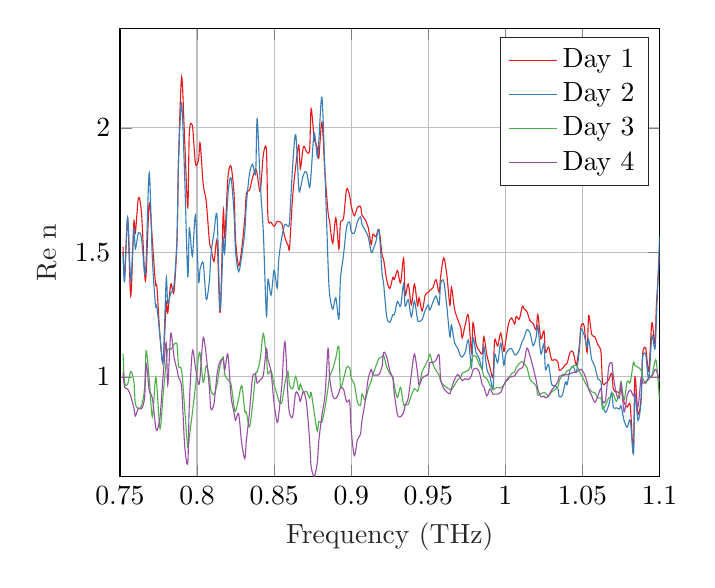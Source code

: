 % This file was created by matlab2tikz.
%
%The latest updates can be retrieved from
%  http://www.mathworks.com/matlabcentral/fileexchange/22022-matlab2tikz-matlab2tikz
%where you can also make suggestions and rate matlab2tikz.
%
\definecolor{mycolor1}{rgb}{0.894,0.102,0.11}%
\definecolor{mycolor2}{rgb}{0.216,0.494,0.722}%
\definecolor{mycolor3}{rgb}{0.302,0.686,0.29}%
\definecolor{mycolor4}{rgb}{0.596,0.306,0.639}%
\definecolor{mycolor5}{rgb}{1.0,0.498,0.0}%
\definecolor{mycolor6}{rgb}{1.0,1.0,0.2}%
\definecolor{mycolor7}{rgb}{0.651,0.337,0.157}%
\definecolor{mycolor8}{rgb}{0.969,0.506,0.749}%
%
\begin{tikzpicture}

\begin{axis}[%
xmin=0.75,
xmax=1.1,
xlabel style={font=\color{white!15!black}},
xlabel={Frequency (THz)},
ymin=0.6,
ymax=2.4,
ylabel style={font=\color{white!15!black}},
ylabel={Re n},
axis background/.style={fill=white},
xmajorgrids,
ymajorgrids,
legend style={legend cell align=left, align=left, draw=white!15!black}
]
\addplot [smooth, color=mycolor1]
  table[row sep=crcr]{%
0.752	1.521\\
0.753	1.401\\
0.755	1.633\\
0.757	1.325\\
0.759	1.62\\
0.76	1.576\\
0.762	1.719\\
0.764	1.656\\
0.766	1.413\\
0.767	1.415\\
0.769	1.698\\
0.771	1.55\\
0.773	1.377\\
0.774	1.359\\
0.776	1.16\\
0.778	1.063\\
0.78	1.296\\
0.781	1.256\\
0.783	1.373\\
0.785	1.34\\
0.787	1.547\\
0.788	1.87\\
0.79	2.205\\
0.792	1.946\\
0.794	1.68\\
0.795	1.981\\
0.797	2.008\\
0.799	1.855\\
0.801	1.873\\
0.802	1.939\\
0.804	1.774\\
0.806	1.702\\
0.808	1.545\\
0.809	1.52\\
0.811	1.463\\
0.813	1.545\\
0.815	1.259\\
0.817	1.663\\
0.818	1.557\\
0.82	1.798\\
0.822	1.846\\
0.824	1.736\\
0.825	1.55\\
0.827	1.446\\
0.829	1.515\\
0.831	1.639\\
0.832	1.737\\
0.834	1.749\\
0.836	1.8\\
0.838	1.835\\
0.839	1.815\\
0.841	1.746\\
0.843	1.892\\
0.845	1.912\\
0.846	1.641\\
0.848	1.621\\
0.85	1.605\\
0.852	1.625\\
0.853	1.623\\
0.855	1.615\\
0.857	1.559\\
0.859	1.529\\
0.86	1.52\\
0.862	1.723\\
0.864	1.846\\
0.866	1.931\\
0.867	1.836\\
0.869	1.924\\
0.871	1.905\\
0.873	1.91\\
0.874	2.077\\
0.876	1.959\\
0.878	1.92\\
0.879	1.879\\
0.881	2.023\\
0.883	1.817\\
0.885	1.66\\
0.886	1.623\\
0.888	1.536\\
0.89	1.639\\
0.892	1.514\\
0.893	1.618\\
0.895	1.637\\
0.897	1.754\\
0.899	1.726\\
0.9	1.686\\
0.902	1.647\\
0.904	1.68\\
0.906	1.685\\
0.907	1.649\\
0.909	1.632\\
0.911	1.6\\
0.913	1.532\\
0.914	1.573\\
0.916	1.563\\
0.918	1.592\\
0.92	1.49\\
0.921	1.472\\
0.923	1.39\\
0.925	1.355\\
0.927	1.4\\
0.928	1.391\\
0.93	1.427\\
0.932	1.377\\
0.934	1.477\\
0.935	1.33\\
0.937	1.373\\
0.939	1.29\\
0.941	1.373\\
0.943	1.286\\
0.944	1.318\\
0.946	1.265\\
0.948	1.328\\
0.95	1.34\\
0.951	1.348\\
0.953	1.358\\
0.955	1.391\\
0.957	1.339\\
0.958	1.403\\
0.96	1.478\\
0.962	1.41\\
0.964	1.287\\
0.965	1.36\\
0.967	1.273\\
0.969	1.232\\
0.971	1.198\\
0.972	1.157\\
0.974	1.211\\
0.976	1.248\\
0.978	1.099\\
0.979	1.218\\
0.981	1.132\\
0.983	1.106\\
0.985	1.094\\
0.986	1.162\\
0.988	1.088\\
0.99	1.038\\
0.992	1.0\\
0.993	1.148\\
0.995	1.124\\
0.997	1.176\\
0.999	1.103\\
1.0	1.135\\
1.002	1.212\\
1.004	1.237\\
1.006	1.212\\
1.007	1.243\\
1.009	1.232\\
1.011	1.284\\
1.012	1.274\\
1.014	1.262\\
1.016	1.225\\
1.018	1.214\\
1.02	1.189\\
1.021	1.251\\
1.023	1.153\\
1.025	1.185\\
1.026	1.099\\
1.028	1.12\\
1.03	1.068\\
1.032	1.07\\
1.034	1.061\\
1.035	1.026\\
1.037	1.034\\
1.039	1.05\\
1.04	1.054\\
1.042	1.099\\
1.044	1.099\\
1.046	1.049\\
1.048	1.128\\
1.049	1.201\\
1.051	1.207\\
1.053	1.098\\
1.054	1.247\\
1.056	1.17\\
1.058	1.161\\
1.06	1.129\\
1.062	1.1\\
1.063	0.978\\
1.065	0.974\\
1.067	0.989\\
1.069	1.015\\
1.07	0.95\\
1.072	0.941\\
1.074	0.938\\
1.075	0.949\\
1.077	0.897\\
1.079	0.879\\
1.081	0.884\\
1.083	0.694\\
1.084	1.0\\
1.086	0.85\\
1.088	0.915\\
1.089	1.091\\
1.091	1.115\\
1.093	1.023\\
1.095	1.217\\
1.097	1.132\\
1.098	1.295\\
1.1	1.486\\
};
\addlegendentry{Day 1}

\addplot [smooth, color=mycolor2]
  table[row sep=crcr]{%
0.752	1.501\\
0.753	1.382\\
0.755	1.642\\
0.757	1.389\\
0.759	1.594\\
0.76	1.514\\
0.762	1.579\\
0.764	1.555\\
0.766	1.416\\
0.767	1.469\\
0.769	1.82\\
0.771	1.478\\
0.773	1.291\\
0.774	1.281\\
0.776	1.164\\
0.778	1.06\\
0.78	1.393\\
0.781	1.295\\
0.783	1.339\\
0.785	1.365\\
0.787	1.555\\
0.788	1.869\\
0.79	2.098\\
0.792	1.799\\
0.794	1.402\\
0.795	1.598\\
0.797	1.485\\
0.799	1.65\\
0.801	1.386\\
0.802	1.433\\
0.804	1.457\\
0.806	1.311\\
0.808	1.386\\
0.809	1.487\\
0.811	1.58\\
0.813	1.645\\
0.815	1.269\\
0.817	1.547\\
0.818	1.502\\
0.82	1.729\\
0.822	1.8\\
0.824	1.655\\
0.825	1.502\\
0.827	1.423\\
0.829	1.486\\
0.831	1.585\\
0.832	1.694\\
0.834	1.814\\
0.836	1.854\\
0.838	1.817\\
0.839	2.036\\
0.841	1.776\\
0.843	1.579\\
0.845	1.244\\
0.846	1.392\\
0.848	1.328\\
0.85	1.429\\
0.852	1.356\\
0.853	1.472\\
0.855	1.561\\
0.857	1.612\\
0.859	1.605\\
0.86	1.626\\
0.862	1.846\\
0.864	1.973\\
0.866	1.757\\
0.867	1.756\\
0.869	1.812\\
0.871	1.823\\
0.873	1.761\\
0.874	1.818\\
0.876	1.98\\
0.878	1.883\\
0.879	1.948\\
0.881	2.123\\
0.883	1.814\\
0.885	1.45\\
0.886	1.331\\
0.888	1.272\\
0.89	1.318\\
0.892	1.232\\
0.893	1.393\\
0.895	1.489\\
0.897	1.602\\
0.899	1.622\\
0.9	1.583\\
0.902	1.577\\
0.904	1.623\\
0.906	1.642\\
0.907	1.612\\
0.909	1.589\\
0.911	1.563\\
0.913	1.5\\
0.914	1.508\\
0.916	1.543\\
0.918	1.588\\
0.92	1.416\\
0.921	1.375\\
0.923	1.242\\
0.925	1.219\\
0.927	1.25\\
0.928	1.25\\
0.93	1.303\\
0.932	1.284\\
0.934	1.374\\
0.935	1.284\\
0.937	1.31\\
0.939	1.241\\
0.941	1.304\\
0.943	1.23\\
0.944	1.223\\
0.946	1.23\\
0.948	1.268\\
0.95	1.289\\
0.951	1.269\\
0.953	1.3\\
0.955	1.325\\
0.957	1.289\\
0.958	1.372\\
0.96	1.385\\
0.962	1.284\\
0.964	1.161\\
0.965	1.209\\
0.967	1.138\\
0.969	1.116\\
0.971	1.083\\
0.972	1.08\\
0.974	1.1\\
0.976	1.148\\
0.978	1.038\\
0.979	1.158\\
0.981	1.097\\
0.983	1.074\\
0.985	1.033\\
0.986	1.124\\
0.988	1.032\\
0.99	1.002\\
0.992	0.952\\
0.993	1.09\\
0.995	1.057\\
0.997	1.135\\
0.999	1.047\\
1.0	1.086\\
1.002	1.11\\
1.004	1.113\\
1.006	1.089\\
1.007	1.089\\
1.009	1.108\\
1.011	1.144\\
1.012	1.155\\
1.014	1.19\\
1.016	1.176\\
1.018	1.125\\
1.02	1.161\\
1.021	1.207\\
1.023	1.093\\
1.025	1.132\\
1.026	1.029\\
1.028	1.05\\
1.03	0.97\\
1.032	0.965\\
1.034	0.954\\
1.035	0.92\\
1.037	0.928\\
1.039	0.98\\
1.04	0.969\\
1.042	1.03\\
1.044	1.042\\
1.046	1.019\\
1.048	1.11\\
1.049	1.191\\
1.051	1.17\\
1.053	1.121\\
1.054	1.151\\
1.056	1.069\\
1.058	1.043\\
1.06	0.992\\
1.062	0.98\\
1.063	0.891\\
1.065	0.858\\
1.067	0.886\\
1.069	0.938\\
1.07	0.877\\
1.072	0.876\\
1.074	0.871\\
1.075	0.883\\
1.077	0.824\\
1.079	0.798\\
1.081	0.825\\
1.083	0.692\\
1.084	0.928\\
1.086	0.825\\
1.088	0.901\\
1.089	1.076\\
1.091	1.089\\
1.093	0.989\\
1.095	1.164\\
1.097	1.112\\
1.098	1.245\\
1.1	1.563\\
};
\addlegendentry{Day 2}

\addplot [smooth, color=mycolor3]
  table[row sep=crcr]{%
0.752	1.094\\
0.753	0.977\\
0.755	0.971\\
0.757	1.022\\
0.759	0.985\\
0.76	0.894\\
0.762	0.872\\
0.764	0.885\\
0.766	0.955\\
0.767	1.105\\
0.769	0.993\\
0.771	0.84\\
0.773	0.993\\
0.774	0.959\\
0.776	0.792\\
0.778	0.928\\
0.78	1.06\\
0.781	1.111\\
0.783	1.11\\
0.785	1.13\\
0.787	1.131\\
0.788	1.042\\
0.79	1.028\\
0.792	0.87\\
0.794	0.716\\
0.795	0.76\\
0.797	0.857\\
0.799	0.964\\
0.801	1.082\\
0.802	1.093\\
0.804	0.978\\
0.806	1.045\\
0.808	1.0\\
0.809	0.945\\
0.811	0.928\\
0.813	0.971\\
0.815	1.045\\
0.817	1.08\\
0.818	1.009\\
0.82	0.989\\
0.822	0.972\\
0.824	0.881\\
0.825	0.862\\
0.827	0.913\\
0.829	0.965\\
0.831	0.862\\
0.832	0.858\\
0.834	0.799\\
0.836	0.886\\
0.838	1.012\\
0.839	1.02\\
0.841	1.073\\
0.843	1.174\\
0.845	1.077\\
0.846	1.012\\
0.848	1.026\\
0.85	0.968\\
0.852	0.927\\
0.853	0.904\\
0.855	0.897\\
0.857	0.974\\
0.859	1.021\\
0.86	0.967\\
0.862	0.952\\
0.864	1.002\\
0.866	0.948\\
0.867	0.971\\
0.869	0.939\\
0.871	0.942\\
0.873	0.916\\
0.874	0.938\\
0.876	0.857\\
0.878	0.782\\
0.879	0.821\\
0.881	0.819\\
0.883	0.876\\
0.885	0.957\\
0.886	1.002\\
0.888	1.031\\
0.89	1.077\\
0.892	1.122\\
0.893	0.961\\
0.895	0.992\\
0.897	1.038\\
0.899	1.037\\
0.9	0.994\\
0.902	0.972\\
0.904	0.9\\
0.906	0.885\\
0.907	0.932\\
0.909	0.907\\
0.911	0.95\\
0.913	0.985\\
0.914	1.009\\
0.916	1.043\\
0.918	1.075\\
0.92	1.08\\
0.921	1.087\\
0.923	1.04\\
0.925	1.014\\
0.927	1.001\\
0.928	0.963\\
0.93	0.917\\
0.932	0.958\\
0.934	0.887\\
0.935	0.889\\
0.937	0.89\\
0.939	0.926\\
0.941	0.953\\
0.943	0.942\\
0.944	0.962\\
0.946	1.021\\
0.948	1.046\\
0.95	1.071\\
0.951	1.091\\
0.953	1.051\\
0.955	1.026\\
0.957	1.006\\
0.958	0.983\\
0.96	0.966\\
0.962	0.958\\
0.964	0.949\\
0.965	0.948\\
0.967	0.967\\
0.969	0.988\\
0.971	0.999\\
0.972	1.015\\
0.974	1.021\\
0.976	1.027\\
0.978	1.054\\
0.979	1.084\\
0.981	1.081\\
0.983	1.051\\
0.985	1.027\\
0.986	1.002\\
0.988	0.993\\
0.99	0.966\\
0.992	0.948\\
0.993	0.954\\
0.995	0.958\\
0.997	0.955\\
0.999	0.968\\
1.0	0.979\\
1.002	0.992\\
1.004	1.013\\
1.006	1.021\\
1.007	1.037\\
1.009	1.054\\
1.011	1.062\\
1.012	1.054\\
1.014	1.037\\
1.016	0.99\\
1.018	0.976\\
1.02	0.962\\
1.021	0.927\\
1.023	0.933\\
1.025	0.938\\
1.026	0.934\\
1.028	0.925\\
1.03	0.94\\
1.032	0.948\\
1.034	0.959\\
1.035	0.985\\
1.037	1.009\\
1.039	1.013\\
1.04	1.025\\
1.042	1.03\\
1.044	1.045\\
1.046	1.046\\
1.048	1.024\\
1.049	1.01\\
1.051	0.987\\
1.053	0.963\\
1.054	0.955\\
1.056	0.94\\
1.058	0.937\\
1.06	0.915\\
1.062	0.915\\
1.063	0.871\\
1.065	0.888\\
1.067	0.916\\
1.069	0.922\\
1.07	0.932\\
1.072	0.902\\
1.074	0.94\\
1.075	0.982\\
1.077	0.908\\
1.079	0.982\\
1.081	0.978\\
1.083	1.058\\
1.084	1.045\\
1.086	1.039\\
1.088	1.027\\
1.089	0.996\\
1.091	0.974\\
1.093	0.999\\
1.095	1.006\\
1.097	1.062\\
1.098	1.055\\
1.1	0.908\\
};
\addlegendentry{Day 3}

\addplot [smooth, color=mycolor4]
  table[row sep=crcr]{%
0.752	1.02\\
0.753	0.959\\
0.755	0.952\\
0.757	0.923\\
0.759	0.876\\
0.76	0.843\\
0.762	0.875\\
0.764	0.872\\
0.766	0.917\\
0.767	1.053\\
0.769	0.947\\
0.771	0.915\\
0.773	0.808\\
0.774	0.785\\
0.776	0.839\\
0.778	1.005\\
0.78	1.137\\
0.781	0.967\\
0.783	1.174\\
0.785	1.082\\
0.787	1.029\\
0.788	0.998\\
0.79	0.956\\
0.792	0.723\\
0.794	0.655\\
0.795	0.892\\
0.797	1.104\\
0.799	1.036\\
0.801	0.971\\
0.802	1.001\\
0.804	1.158\\
0.806	1.083\\
0.808	0.956\\
0.809	0.871\\
0.811	0.893\\
0.813	1.012\\
0.815	1.063\\
0.817	1.069\\
0.818	1.028\\
0.82	1.091\\
0.822	0.925\\
0.824	0.856\\
0.825	0.826\\
0.827	0.852\\
0.829	0.732\\
0.831	0.672\\
0.832	0.745\\
0.834	0.856\\
0.836	0.998\\
0.838	1.008\\
0.839	0.975\\
0.841	0.989\\
0.843	1.007\\
0.845	1.114\\
0.846	1.069\\
0.848	1.02\\
0.85	0.891\\
0.852	0.817\\
0.853	0.85\\
0.855	0.968\\
0.857	1.142\\
0.859	0.919\\
0.86	0.855\\
0.862	0.84\\
0.864	0.936\\
0.866	0.924\\
0.867	0.902\\
0.869	0.941\\
0.871	0.894\\
0.873	0.747\\
0.874	0.641\\
0.876	0.601\\
0.878	0.656\\
0.879	0.744\\
0.881	0.846\\
0.883	0.928\\
0.885	1.115\\
0.886	0.998\\
0.888	0.924\\
0.89	0.913\\
0.892	0.937\\
0.893	0.957\\
0.895	0.951\\
0.897	0.9\\
0.899	0.902\\
0.9	0.786\\
0.902	0.683\\
0.904	0.747\\
0.906	0.77\\
0.907	0.826\\
0.909	0.898\\
0.911	0.992\\
0.913	1.03\\
0.914	1.008\\
0.916	1.008\\
0.918	1.009\\
0.92	1.042\\
0.921	1.098\\
0.923	1.082\\
0.925	1.025\\
0.927	0.993\\
0.928	0.931\\
0.93	0.849\\
0.932	0.84\\
0.934	0.858\\
0.935	0.886\\
0.937	0.916\\
0.939	1.01\\
0.941	1.092\\
0.943	1.016\\
0.944	0.967\\
0.946	0.995\\
0.948	1.004\\
0.95	1.012\\
0.951	1.058\\
0.953	1.057\\
0.955	1.068\\
0.957	1.088\\
0.958	0.992\\
0.96	0.954\\
0.962	0.94\\
0.964	0.932\\
0.965	0.954\\
0.967	0.989\\
0.969	1.01\\
0.971	0.995\\
0.972	0.985\\
0.974	0.993\\
0.976	0.989\\
0.978	1.005\\
0.979	1.028\\
0.981	1.035\\
0.983	1.02\\
0.985	0.968\\
0.986	0.961\\
0.988	0.924\\
0.99	0.952\\
0.992	0.93\\
0.993	0.931\\
0.995	0.931\\
0.997	0.938\\
0.999	0.968\\
1.0	0.981\\
1.002	0.997\\
1.004	1.001\\
1.006	1.004\\
1.007	1.015\\
1.009	1.031\\
1.011	1.037\\
1.012	1.053\\
1.014	1.116\\
1.016	1.083\\
1.018	1.037\\
1.02	0.985\\
1.021	0.952\\
1.023	0.92\\
1.025	0.923\\
1.026	0.916\\
1.028	0.923\\
1.03	0.947\\
1.032	0.962\\
1.034	0.981\\
1.035	1.003\\
1.037	1.004\\
1.039	1.009\\
1.04	1.008\\
1.042	1.013\\
1.044	1.017\\
1.046	1.02\\
1.048	1.027\\
1.049	1.031\\
1.051	1.014\\
1.053	0.979\\
1.054	0.95\\
1.056	0.924\\
1.058	0.898\\
1.06	0.924\\
1.062	0.954\\
1.063	0.904\\
1.065	0.907\\
1.067	1.039\\
1.069	1.057\\
1.07	1.002\\
1.072	0.931\\
1.074	0.915\\
1.075	0.975\\
1.077	0.859\\
1.079	0.927\\
1.081	0.947\\
1.083	0.924\\
1.084	0.935\\
1.086	0.88\\
1.088	0.997\\
1.089	0.975\\
1.091	0.98\\
1.093	0.997\\
1.095	1.003\\
1.097	1.029\\
1.098	1.025\\
1.1	0.984\\
};
\addlegendentry{Day 4}

\end{axis}
\end{tikzpicture}%

